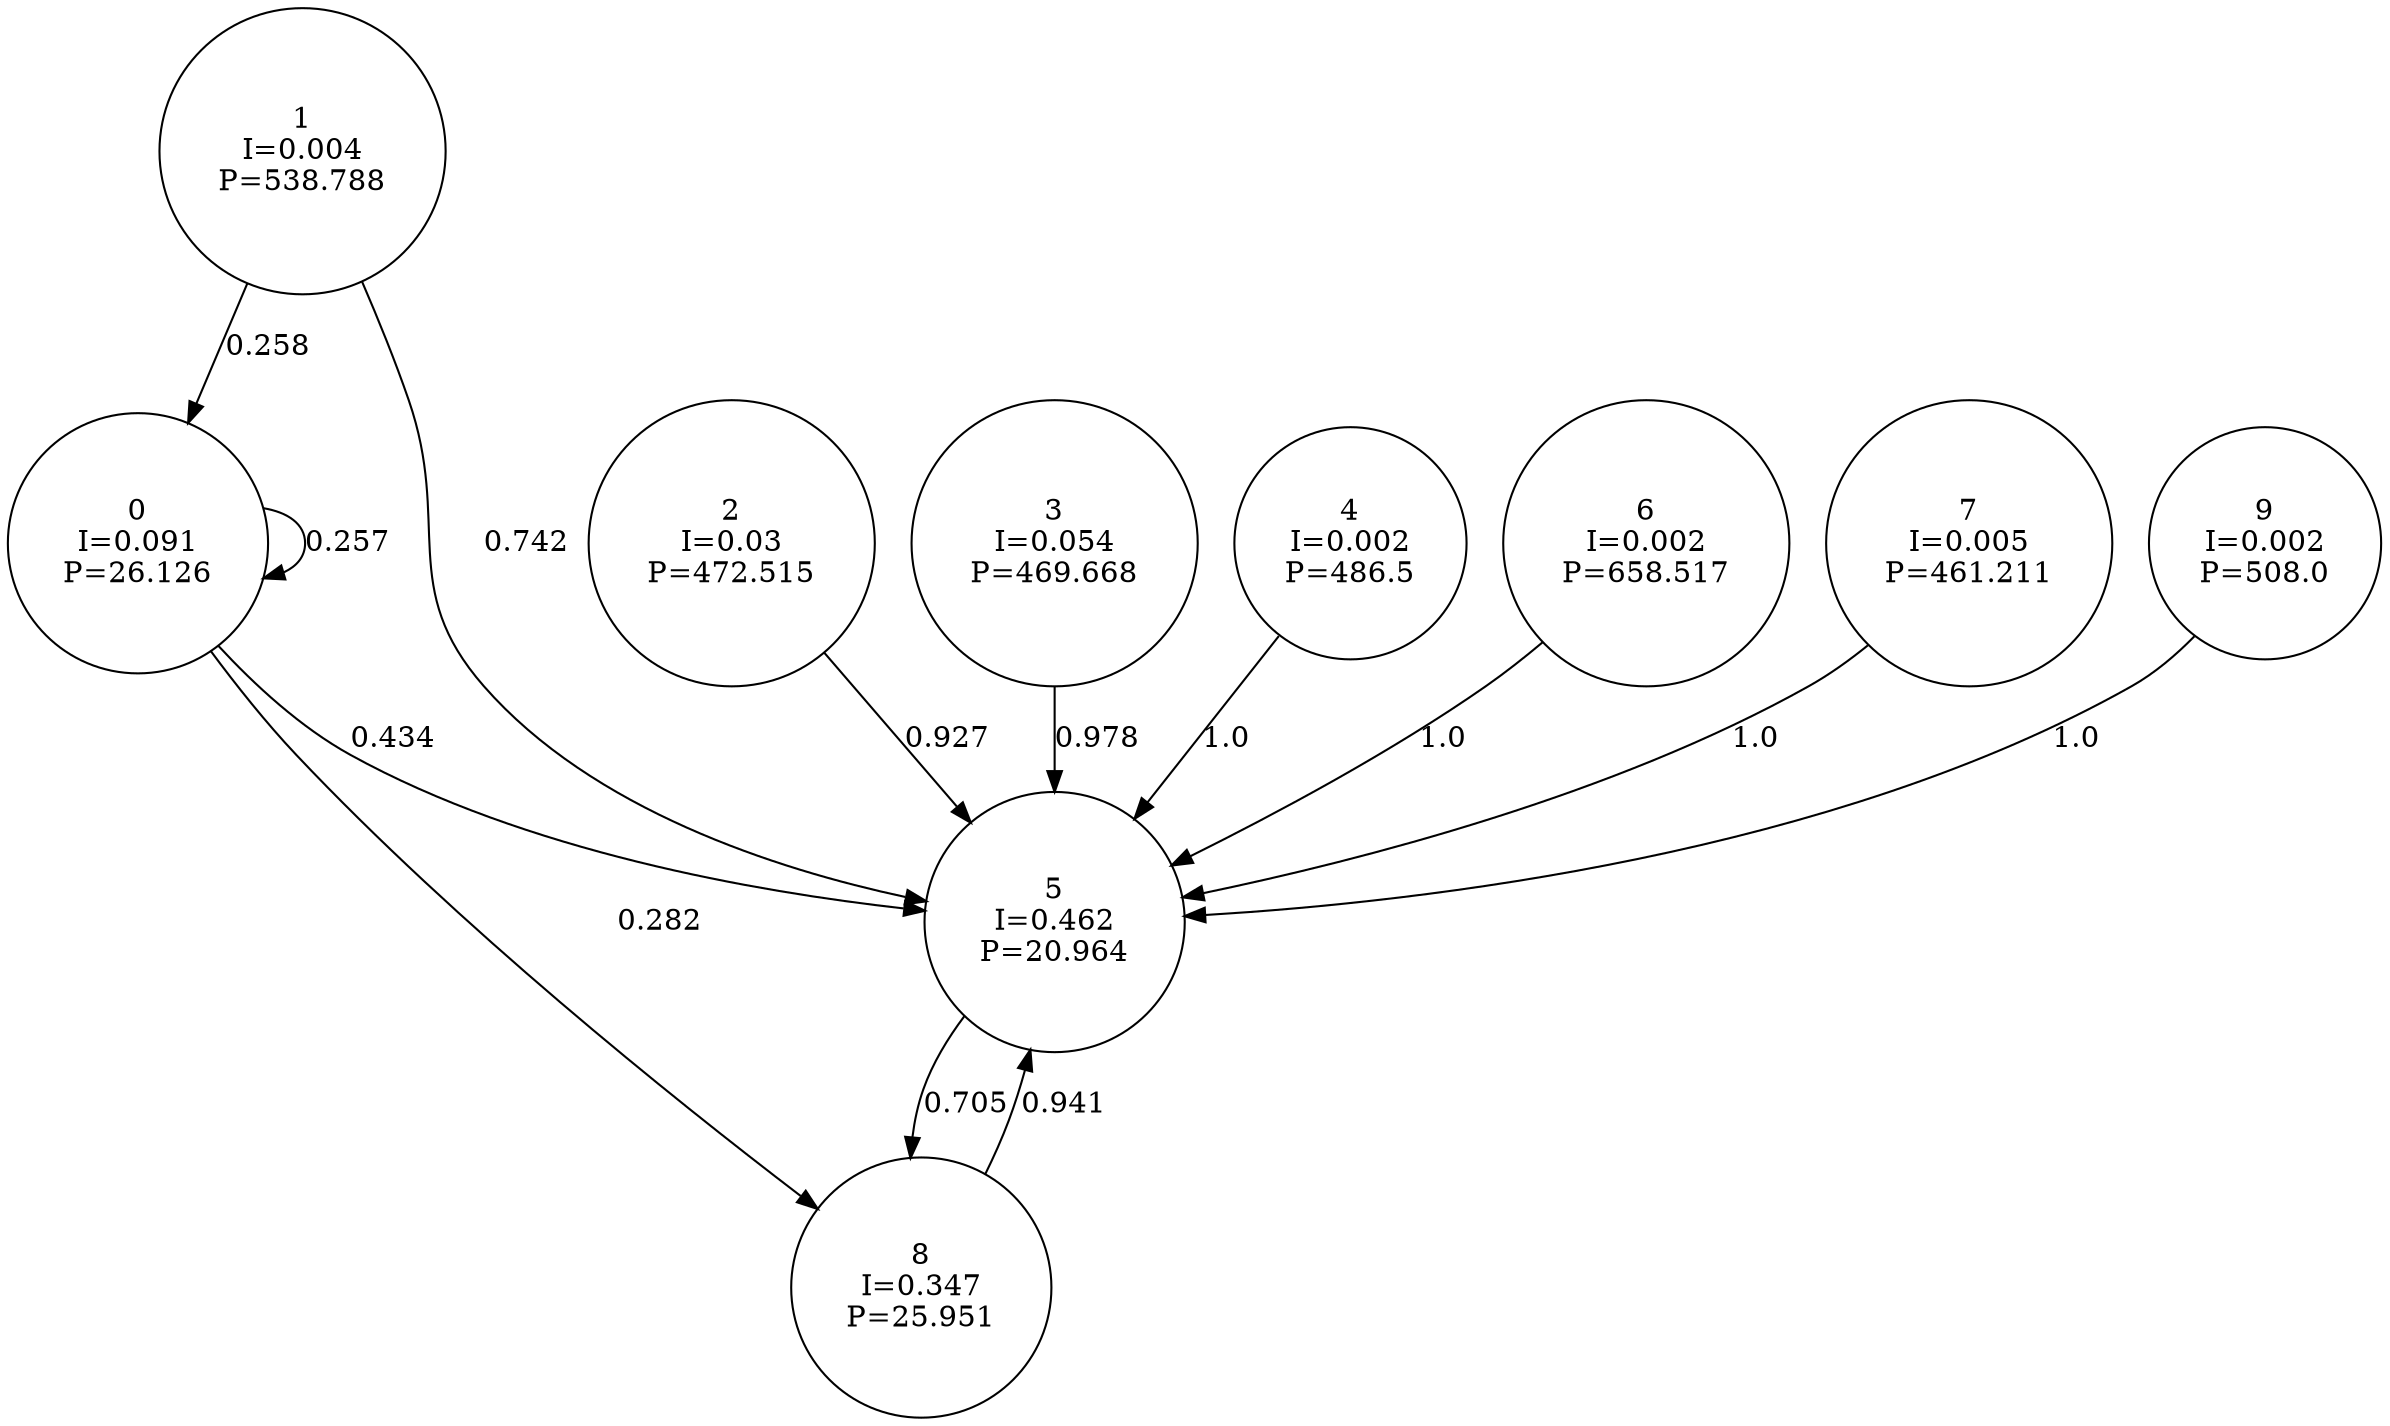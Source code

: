digraph a {
0 [shape=circle, label="0\nI=0.091\nP=26.126"];
	0 -> 0 [label="0.257"];
	0 -> 5 [label="0.434"];
	0 -> 8 [label="0.282"];
1 [shape=circle, label="1\nI=0.004\nP=538.788"];
	1 -> 0 [label="0.258"];
	1 -> 5 [label="0.742"];
2 [shape=circle, label="2\nI=0.03\nP=472.515"];
	2 -> 5 [label="0.927"];
3 [shape=circle, label="3\nI=0.054\nP=469.668"];
	3 -> 5 [label="0.978"];
4 [shape=circle, label="4\nI=0.002\nP=486.5"];
	4 -> 5 [label="1.0"];
5 [shape=circle, label="5\nI=0.462\nP=20.964"];
	5 -> 8 [label="0.705"];
6 [shape=circle, label="6\nI=0.002\nP=658.517"];
	6 -> 5 [label="1.0"];
7 [shape=circle, label="7\nI=0.005\nP=461.211"];
	7 -> 5 [label="1.0"];
8 [shape=circle, label="8\nI=0.347\nP=25.951"];
	8 -> 5 [label="0.941"];
9 [shape=circle, label="9\nI=0.002\nP=508.0"];
	9 -> 5 [label="1.0"];
}